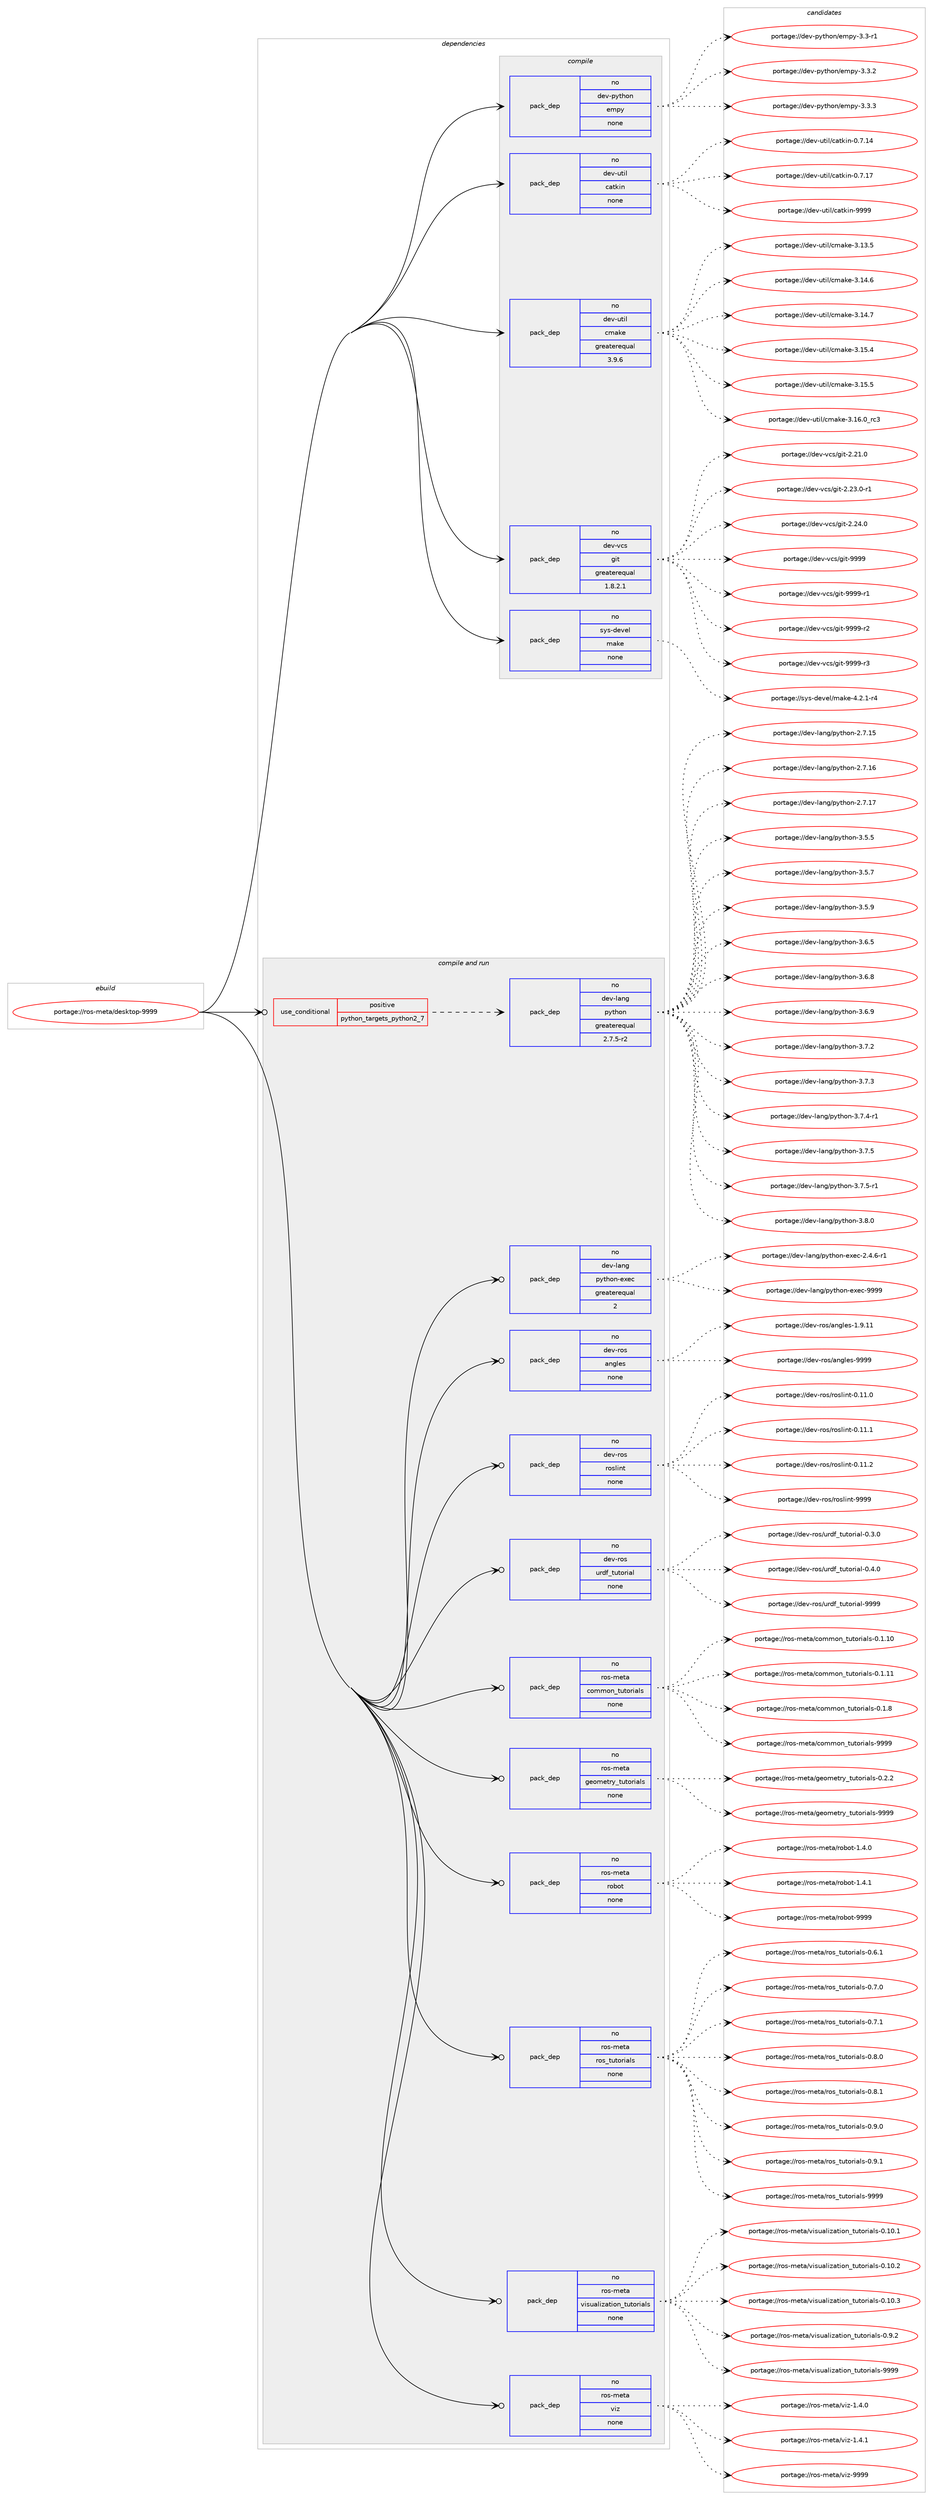 digraph prolog {

# *************
# Graph options
# *************

newrank=true;
concentrate=true;
compound=true;
graph [rankdir=LR,fontname=Helvetica,fontsize=10,ranksep=1.5];#, ranksep=2.5, nodesep=0.2];
edge  [arrowhead=vee];
node  [fontname=Helvetica,fontsize=10];

# **********
# The ebuild
# **********

subgraph cluster_leftcol {
color=gray;
rank=same;
label=<<i>ebuild</i>>;
id [label="portage://ros-meta/desktop-9999", color=red, width=4, href="../ros-meta/desktop-9999.svg"];
}

# ****************
# The dependencies
# ****************

subgraph cluster_midcol {
color=gray;
label=<<i>dependencies</i>>;
subgraph cluster_compile {
fillcolor="#eeeeee";
style=filled;
label=<<i>compile</i>>;
subgraph pack278263 {
dependency379594 [label=<<TABLE BORDER="0" CELLBORDER="1" CELLSPACING="0" CELLPADDING="4" WIDTH="220"><TR><TD ROWSPAN="6" CELLPADDING="30">pack_dep</TD></TR><TR><TD WIDTH="110">no</TD></TR><TR><TD>dev-python</TD></TR><TR><TD>empy</TD></TR><TR><TD>none</TD></TR><TR><TD></TD></TR></TABLE>>, shape=none, color=blue];
}
id:e -> dependency379594:w [weight=20,style="solid",arrowhead="vee"];
subgraph pack278264 {
dependency379595 [label=<<TABLE BORDER="0" CELLBORDER="1" CELLSPACING="0" CELLPADDING="4" WIDTH="220"><TR><TD ROWSPAN="6" CELLPADDING="30">pack_dep</TD></TR><TR><TD WIDTH="110">no</TD></TR><TR><TD>dev-util</TD></TR><TR><TD>catkin</TD></TR><TR><TD>none</TD></TR><TR><TD></TD></TR></TABLE>>, shape=none, color=blue];
}
id:e -> dependency379595:w [weight=20,style="solid",arrowhead="vee"];
subgraph pack278265 {
dependency379596 [label=<<TABLE BORDER="0" CELLBORDER="1" CELLSPACING="0" CELLPADDING="4" WIDTH="220"><TR><TD ROWSPAN="6" CELLPADDING="30">pack_dep</TD></TR><TR><TD WIDTH="110">no</TD></TR><TR><TD>dev-util</TD></TR><TR><TD>cmake</TD></TR><TR><TD>greaterequal</TD></TR><TR><TD>3.9.6</TD></TR></TABLE>>, shape=none, color=blue];
}
id:e -> dependency379596:w [weight=20,style="solid",arrowhead="vee"];
subgraph pack278266 {
dependency379597 [label=<<TABLE BORDER="0" CELLBORDER="1" CELLSPACING="0" CELLPADDING="4" WIDTH="220"><TR><TD ROWSPAN="6" CELLPADDING="30">pack_dep</TD></TR><TR><TD WIDTH="110">no</TD></TR><TR><TD>dev-vcs</TD></TR><TR><TD>git</TD></TR><TR><TD>greaterequal</TD></TR><TR><TD>1.8.2.1</TD></TR></TABLE>>, shape=none, color=blue];
}
id:e -> dependency379597:w [weight=20,style="solid",arrowhead="vee"];
subgraph pack278267 {
dependency379598 [label=<<TABLE BORDER="0" CELLBORDER="1" CELLSPACING="0" CELLPADDING="4" WIDTH="220"><TR><TD ROWSPAN="6" CELLPADDING="30">pack_dep</TD></TR><TR><TD WIDTH="110">no</TD></TR><TR><TD>sys-devel</TD></TR><TR><TD>make</TD></TR><TR><TD>none</TD></TR><TR><TD></TD></TR></TABLE>>, shape=none, color=blue];
}
id:e -> dependency379598:w [weight=20,style="solid",arrowhead="vee"];
}
subgraph cluster_compileandrun {
fillcolor="#eeeeee";
style=filled;
label=<<i>compile and run</i>>;
subgraph cond94903 {
dependency379599 [label=<<TABLE BORDER="0" CELLBORDER="1" CELLSPACING="0" CELLPADDING="4"><TR><TD ROWSPAN="3" CELLPADDING="10">use_conditional</TD></TR><TR><TD>positive</TD></TR><TR><TD>python_targets_python2_7</TD></TR></TABLE>>, shape=none, color=red];
subgraph pack278268 {
dependency379600 [label=<<TABLE BORDER="0" CELLBORDER="1" CELLSPACING="0" CELLPADDING="4" WIDTH="220"><TR><TD ROWSPAN="6" CELLPADDING="30">pack_dep</TD></TR><TR><TD WIDTH="110">no</TD></TR><TR><TD>dev-lang</TD></TR><TR><TD>python</TD></TR><TR><TD>greaterequal</TD></TR><TR><TD>2.7.5-r2</TD></TR></TABLE>>, shape=none, color=blue];
}
dependency379599:e -> dependency379600:w [weight=20,style="dashed",arrowhead="vee"];
}
id:e -> dependency379599:w [weight=20,style="solid",arrowhead="odotvee"];
subgraph pack278269 {
dependency379601 [label=<<TABLE BORDER="0" CELLBORDER="1" CELLSPACING="0" CELLPADDING="4" WIDTH="220"><TR><TD ROWSPAN="6" CELLPADDING="30">pack_dep</TD></TR><TR><TD WIDTH="110">no</TD></TR><TR><TD>dev-lang</TD></TR><TR><TD>python-exec</TD></TR><TR><TD>greaterequal</TD></TR><TR><TD>2</TD></TR></TABLE>>, shape=none, color=blue];
}
id:e -> dependency379601:w [weight=20,style="solid",arrowhead="odotvee"];
subgraph pack278270 {
dependency379602 [label=<<TABLE BORDER="0" CELLBORDER="1" CELLSPACING="0" CELLPADDING="4" WIDTH="220"><TR><TD ROWSPAN="6" CELLPADDING="30">pack_dep</TD></TR><TR><TD WIDTH="110">no</TD></TR><TR><TD>dev-ros</TD></TR><TR><TD>angles</TD></TR><TR><TD>none</TD></TR><TR><TD></TD></TR></TABLE>>, shape=none, color=blue];
}
id:e -> dependency379602:w [weight=20,style="solid",arrowhead="odotvee"];
subgraph pack278271 {
dependency379603 [label=<<TABLE BORDER="0" CELLBORDER="1" CELLSPACING="0" CELLPADDING="4" WIDTH="220"><TR><TD ROWSPAN="6" CELLPADDING="30">pack_dep</TD></TR><TR><TD WIDTH="110">no</TD></TR><TR><TD>dev-ros</TD></TR><TR><TD>roslint</TD></TR><TR><TD>none</TD></TR><TR><TD></TD></TR></TABLE>>, shape=none, color=blue];
}
id:e -> dependency379603:w [weight=20,style="solid",arrowhead="odotvee"];
subgraph pack278272 {
dependency379604 [label=<<TABLE BORDER="0" CELLBORDER="1" CELLSPACING="0" CELLPADDING="4" WIDTH="220"><TR><TD ROWSPAN="6" CELLPADDING="30">pack_dep</TD></TR><TR><TD WIDTH="110">no</TD></TR><TR><TD>dev-ros</TD></TR><TR><TD>urdf_tutorial</TD></TR><TR><TD>none</TD></TR><TR><TD></TD></TR></TABLE>>, shape=none, color=blue];
}
id:e -> dependency379604:w [weight=20,style="solid",arrowhead="odotvee"];
subgraph pack278273 {
dependency379605 [label=<<TABLE BORDER="0" CELLBORDER="1" CELLSPACING="0" CELLPADDING="4" WIDTH="220"><TR><TD ROWSPAN="6" CELLPADDING="30">pack_dep</TD></TR><TR><TD WIDTH="110">no</TD></TR><TR><TD>ros-meta</TD></TR><TR><TD>common_tutorials</TD></TR><TR><TD>none</TD></TR><TR><TD></TD></TR></TABLE>>, shape=none, color=blue];
}
id:e -> dependency379605:w [weight=20,style="solid",arrowhead="odotvee"];
subgraph pack278274 {
dependency379606 [label=<<TABLE BORDER="0" CELLBORDER="1" CELLSPACING="0" CELLPADDING="4" WIDTH="220"><TR><TD ROWSPAN="6" CELLPADDING="30">pack_dep</TD></TR><TR><TD WIDTH="110">no</TD></TR><TR><TD>ros-meta</TD></TR><TR><TD>geometry_tutorials</TD></TR><TR><TD>none</TD></TR><TR><TD></TD></TR></TABLE>>, shape=none, color=blue];
}
id:e -> dependency379606:w [weight=20,style="solid",arrowhead="odotvee"];
subgraph pack278275 {
dependency379607 [label=<<TABLE BORDER="0" CELLBORDER="1" CELLSPACING="0" CELLPADDING="4" WIDTH="220"><TR><TD ROWSPAN="6" CELLPADDING="30">pack_dep</TD></TR><TR><TD WIDTH="110">no</TD></TR><TR><TD>ros-meta</TD></TR><TR><TD>robot</TD></TR><TR><TD>none</TD></TR><TR><TD></TD></TR></TABLE>>, shape=none, color=blue];
}
id:e -> dependency379607:w [weight=20,style="solid",arrowhead="odotvee"];
subgraph pack278276 {
dependency379608 [label=<<TABLE BORDER="0" CELLBORDER="1" CELLSPACING="0" CELLPADDING="4" WIDTH="220"><TR><TD ROWSPAN="6" CELLPADDING="30">pack_dep</TD></TR><TR><TD WIDTH="110">no</TD></TR><TR><TD>ros-meta</TD></TR><TR><TD>ros_tutorials</TD></TR><TR><TD>none</TD></TR><TR><TD></TD></TR></TABLE>>, shape=none, color=blue];
}
id:e -> dependency379608:w [weight=20,style="solid",arrowhead="odotvee"];
subgraph pack278277 {
dependency379609 [label=<<TABLE BORDER="0" CELLBORDER="1" CELLSPACING="0" CELLPADDING="4" WIDTH="220"><TR><TD ROWSPAN="6" CELLPADDING="30">pack_dep</TD></TR><TR><TD WIDTH="110">no</TD></TR><TR><TD>ros-meta</TD></TR><TR><TD>visualization_tutorials</TD></TR><TR><TD>none</TD></TR><TR><TD></TD></TR></TABLE>>, shape=none, color=blue];
}
id:e -> dependency379609:w [weight=20,style="solid",arrowhead="odotvee"];
subgraph pack278278 {
dependency379610 [label=<<TABLE BORDER="0" CELLBORDER="1" CELLSPACING="0" CELLPADDING="4" WIDTH="220"><TR><TD ROWSPAN="6" CELLPADDING="30">pack_dep</TD></TR><TR><TD WIDTH="110">no</TD></TR><TR><TD>ros-meta</TD></TR><TR><TD>viz</TD></TR><TR><TD>none</TD></TR><TR><TD></TD></TR></TABLE>>, shape=none, color=blue];
}
id:e -> dependency379610:w [weight=20,style="solid",arrowhead="odotvee"];
}
subgraph cluster_run {
fillcolor="#eeeeee";
style=filled;
label=<<i>run</i>>;
}
}

# **************
# The candidates
# **************

subgraph cluster_choices {
rank=same;
color=gray;
label=<<i>candidates</i>>;

subgraph choice278263 {
color=black;
nodesep=1;
choiceportage1001011184511212111610411111047101109112121455146514511449 [label="portage://dev-python/empy-3.3-r1", color=red, width=4,href="../dev-python/empy-3.3-r1.svg"];
choiceportage1001011184511212111610411111047101109112121455146514650 [label="portage://dev-python/empy-3.3.2", color=red, width=4,href="../dev-python/empy-3.3.2.svg"];
choiceportage1001011184511212111610411111047101109112121455146514651 [label="portage://dev-python/empy-3.3.3", color=red, width=4,href="../dev-python/empy-3.3.3.svg"];
dependency379594:e -> choiceportage1001011184511212111610411111047101109112121455146514511449:w [style=dotted,weight="100"];
dependency379594:e -> choiceportage1001011184511212111610411111047101109112121455146514650:w [style=dotted,weight="100"];
dependency379594:e -> choiceportage1001011184511212111610411111047101109112121455146514651:w [style=dotted,weight="100"];
}
subgraph choice278264 {
color=black;
nodesep=1;
choiceportage1001011184511711610510847999711610710511045484655464952 [label="portage://dev-util/catkin-0.7.14", color=red, width=4,href="../dev-util/catkin-0.7.14.svg"];
choiceportage1001011184511711610510847999711610710511045484655464955 [label="portage://dev-util/catkin-0.7.17", color=red, width=4,href="../dev-util/catkin-0.7.17.svg"];
choiceportage100101118451171161051084799971161071051104557575757 [label="portage://dev-util/catkin-9999", color=red, width=4,href="../dev-util/catkin-9999.svg"];
dependency379595:e -> choiceportage1001011184511711610510847999711610710511045484655464952:w [style=dotted,weight="100"];
dependency379595:e -> choiceportage1001011184511711610510847999711610710511045484655464955:w [style=dotted,weight="100"];
dependency379595:e -> choiceportage100101118451171161051084799971161071051104557575757:w [style=dotted,weight="100"];
}
subgraph choice278265 {
color=black;
nodesep=1;
choiceportage1001011184511711610510847991099710710145514649514653 [label="portage://dev-util/cmake-3.13.5", color=red, width=4,href="../dev-util/cmake-3.13.5.svg"];
choiceportage1001011184511711610510847991099710710145514649524654 [label="portage://dev-util/cmake-3.14.6", color=red, width=4,href="../dev-util/cmake-3.14.6.svg"];
choiceportage1001011184511711610510847991099710710145514649524655 [label="portage://dev-util/cmake-3.14.7", color=red, width=4,href="../dev-util/cmake-3.14.7.svg"];
choiceportage1001011184511711610510847991099710710145514649534652 [label="portage://dev-util/cmake-3.15.4", color=red, width=4,href="../dev-util/cmake-3.15.4.svg"];
choiceportage1001011184511711610510847991099710710145514649534653 [label="portage://dev-util/cmake-3.15.5", color=red, width=4,href="../dev-util/cmake-3.15.5.svg"];
choiceportage1001011184511711610510847991099710710145514649544648951149951 [label="portage://dev-util/cmake-3.16.0_rc3", color=red, width=4,href="../dev-util/cmake-3.16.0_rc3.svg"];
dependency379596:e -> choiceportage1001011184511711610510847991099710710145514649514653:w [style=dotted,weight="100"];
dependency379596:e -> choiceportage1001011184511711610510847991099710710145514649524654:w [style=dotted,weight="100"];
dependency379596:e -> choiceportage1001011184511711610510847991099710710145514649524655:w [style=dotted,weight="100"];
dependency379596:e -> choiceportage1001011184511711610510847991099710710145514649534652:w [style=dotted,weight="100"];
dependency379596:e -> choiceportage1001011184511711610510847991099710710145514649534653:w [style=dotted,weight="100"];
dependency379596:e -> choiceportage1001011184511711610510847991099710710145514649544648951149951:w [style=dotted,weight="100"];
}
subgraph choice278266 {
color=black;
nodesep=1;
choiceportage10010111845118991154710310511645504650494648 [label="portage://dev-vcs/git-2.21.0", color=red, width=4,href="../dev-vcs/git-2.21.0.svg"];
choiceportage100101118451189911547103105116455046505146484511449 [label="portage://dev-vcs/git-2.23.0-r1", color=red, width=4,href="../dev-vcs/git-2.23.0-r1.svg"];
choiceportage10010111845118991154710310511645504650524648 [label="portage://dev-vcs/git-2.24.0", color=red, width=4,href="../dev-vcs/git-2.24.0.svg"];
choiceportage1001011184511899115471031051164557575757 [label="portage://dev-vcs/git-9999", color=red, width=4,href="../dev-vcs/git-9999.svg"];
choiceportage10010111845118991154710310511645575757574511449 [label="portage://dev-vcs/git-9999-r1", color=red, width=4,href="../dev-vcs/git-9999-r1.svg"];
choiceportage10010111845118991154710310511645575757574511450 [label="portage://dev-vcs/git-9999-r2", color=red, width=4,href="../dev-vcs/git-9999-r2.svg"];
choiceportage10010111845118991154710310511645575757574511451 [label="portage://dev-vcs/git-9999-r3", color=red, width=4,href="../dev-vcs/git-9999-r3.svg"];
dependency379597:e -> choiceportage10010111845118991154710310511645504650494648:w [style=dotted,weight="100"];
dependency379597:e -> choiceportage100101118451189911547103105116455046505146484511449:w [style=dotted,weight="100"];
dependency379597:e -> choiceportage10010111845118991154710310511645504650524648:w [style=dotted,weight="100"];
dependency379597:e -> choiceportage1001011184511899115471031051164557575757:w [style=dotted,weight="100"];
dependency379597:e -> choiceportage10010111845118991154710310511645575757574511449:w [style=dotted,weight="100"];
dependency379597:e -> choiceportage10010111845118991154710310511645575757574511450:w [style=dotted,weight="100"];
dependency379597:e -> choiceportage10010111845118991154710310511645575757574511451:w [style=dotted,weight="100"];
}
subgraph choice278267 {
color=black;
nodesep=1;
choiceportage1151211154510010111810110847109971071014552465046494511452 [label="portage://sys-devel/make-4.2.1-r4", color=red, width=4,href="../sys-devel/make-4.2.1-r4.svg"];
dependency379598:e -> choiceportage1151211154510010111810110847109971071014552465046494511452:w [style=dotted,weight="100"];
}
subgraph choice278268 {
color=black;
nodesep=1;
choiceportage10010111845108971101034711212111610411111045504655464953 [label="portage://dev-lang/python-2.7.15", color=red, width=4,href="../dev-lang/python-2.7.15.svg"];
choiceportage10010111845108971101034711212111610411111045504655464954 [label="portage://dev-lang/python-2.7.16", color=red, width=4,href="../dev-lang/python-2.7.16.svg"];
choiceportage10010111845108971101034711212111610411111045504655464955 [label="portage://dev-lang/python-2.7.17", color=red, width=4,href="../dev-lang/python-2.7.17.svg"];
choiceportage100101118451089711010347112121116104111110455146534653 [label="portage://dev-lang/python-3.5.5", color=red, width=4,href="../dev-lang/python-3.5.5.svg"];
choiceportage100101118451089711010347112121116104111110455146534655 [label="portage://dev-lang/python-3.5.7", color=red, width=4,href="../dev-lang/python-3.5.7.svg"];
choiceportage100101118451089711010347112121116104111110455146534657 [label="portage://dev-lang/python-3.5.9", color=red, width=4,href="../dev-lang/python-3.5.9.svg"];
choiceportage100101118451089711010347112121116104111110455146544653 [label="portage://dev-lang/python-3.6.5", color=red, width=4,href="../dev-lang/python-3.6.5.svg"];
choiceportage100101118451089711010347112121116104111110455146544656 [label="portage://dev-lang/python-3.6.8", color=red, width=4,href="../dev-lang/python-3.6.8.svg"];
choiceportage100101118451089711010347112121116104111110455146544657 [label="portage://dev-lang/python-3.6.9", color=red, width=4,href="../dev-lang/python-3.6.9.svg"];
choiceportage100101118451089711010347112121116104111110455146554650 [label="portage://dev-lang/python-3.7.2", color=red, width=4,href="../dev-lang/python-3.7.2.svg"];
choiceportage100101118451089711010347112121116104111110455146554651 [label="portage://dev-lang/python-3.7.3", color=red, width=4,href="../dev-lang/python-3.7.3.svg"];
choiceportage1001011184510897110103471121211161041111104551465546524511449 [label="portage://dev-lang/python-3.7.4-r1", color=red, width=4,href="../dev-lang/python-3.7.4-r1.svg"];
choiceportage100101118451089711010347112121116104111110455146554653 [label="portage://dev-lang/python-3.7.5", color=red, width=4,href="../dev-lang/python-3.7.5.svg"];
choiceportage1001011184510897110103471121211161041111104551465546534511449 [label="portage://dev-lang/python-3.7.5-r1", color=red, width=4,href="../dev-lang/python-3.7.5-r1.svg"];
choiceportage100101118451089711010347112121116104111110455146564648 [label="portage://dev-lang/python-3.8.0", color=red, width=4,href="../dev-lang/python-3.8.0.svg"];
dependency379600:e -> choiceportage10010111845108971101034711212111610411111045504655464953:w [style=dotted,weight="100"];
dependency379600:e -> choiceportage10010111845108971101034711212111610411111045504655464954:w [style=dotted,weight="100"];
dependency379600:e -> choiceportage10010111845108971101034711212111610411111045504655464955:w [style=dotted,weight="100"];
dependency379600:e -> choiceportage100101118451089711010347112121116104111110455146534653:w [style=dotted,weight="100"];
dependency379600:e -> choiceportage100101118451089711010347112121116104111110455146534655:w [style=dotted,weight="100"];
dependency379600:e -> choiceportage100101118451089711010347112121116104111110455146534657:w [style=dotted,weight="100"];
dependency379600:e -> choiceportage100101118451089711010347112121116104111110455146544653:w [style=dotted,weight="100"];
dependency379600:e -> choiceportage100101118451089711010347112121116104111110455146544656:w [style=dotted,weight="100"];
dependency379600:e -> choiceportage100101118451089711010347112121116104111110455146544657:w [style=dotted,weight="100"];
dependency379600:e -> choiceportage100101118451089711010347112121116104111110455146554650:w [style=dotted,weight="100"];
dependency379600:e -> choiceportage100101118451089711010347112121116104111110455146554651:w [style=dotted,weight="100"];
dependency379600:e -> choiceportage1001011184510897110103471121211161041111104551465546524511449:w [style=dotted,weight="100"];
dependency379600:e -> choiceportage100101118451089711010347112121116104111110455146554653:w [style=dotted,weight="100"];
dependency379600:e -> choiceportage1001011184510897110103471121211161041111104551465546534511449:w [style=dotted,weight="100"];
dependency379600:e -> choiceportage100101118451089711010347112121116104111110455146564648:w [style=dotted,weight="100"];
}
subgraph choice278269 {
color=black;
nodesep=1;
choiceportage10010111845108971101034711212111610411111045101120101994550465246544511449 [label="portage://dev-lang/python-exec-2.4.6-r1", color=red, width=4,href="../dev-lang/python-exec-2.4.6-r1.svg"];
choiceportage10010111845108971101034711212111610411111045101120101994557575757 [label="portage://dev-lang/python-exec-9999", color=red, width=4,href="../dev-lang/python-exec-9999.svg"];
dependency379601:e -> choiceportage10010111845108971101034711212111610411111045101120101994550465246544511449:w [style=dotted,weight="100"];
dependency379601:e -> choiceportage10010111845108971101034711212111610411111045101120101994557575757:w [style=dotted,weight="100"];
}
subgraph choice278270 {
color=black;
nodesep=1;
choiceportage10010111845114111115479711010310810111545494657464949 [label="portage://dev-ros/angles-1.9.11", color=red, width=4,href="../dev-ros/angles-1.9.11.svg"];
choiceportage1001011184511411111547971101031081011154557575757 [label="portage://dev-ros/angles-9999", color=red, width=4,href="../dev-ros/angles-9999.svg"];
dependency379602:e -> choiceportage10010111845114111115479711010310810111545494657464949:w [style=dotted,weight="100"];
dependency379602:e -> choiceportage1001011184511411111547971101031081011154557575757:w [style=dotted,weight="100"];
}
subgraph choice278271 {
color=black;
nodesep=1;
choiceportage100101118451141111154711411111510810511011645484649494648 [label="portage://dev-ros/roslint-0.11.0", color=red, width=4,href="../dev-ros/roslint-0.11.0.svg"];
choiceportage100101118451141111154711411111510810511011645484649494649 [label="portage://dev-ros/roslint-0.11.1", color=red, width=4,href="../dev-ros/roslint-0.11.1.svg"];
choiceportage100101118451141111154711411111510810511011645484649494650 [label="portage://dev-ros/roslint-0.11.2", color=red, width=4,href="../dev-ros/roslint-0.11.2.svg"];
choiceportage10010111845114111115471141111151081051101164557575757 [label="portage://dev-ros/roslint-9999", color=red, width=4,href="../dev-ros/roslint-9999.svg"];
dependency379603:e -> choiceportage100101118451141111154711411111510810511011645484649494648:w [style=dotted,weight="100"];
dependency379603:e -> choiceportage100101118451141111154711411111510810511011645484649494649:w [style=dotted,weight="100"];
dependency379603:e -> choiceportage100101118451141111154711411111510810511011645484649494650:w [style=dotted,weight="100"];
dependency379603:e -> choiceportage10010111845114111115471141111151081051101164557575757:w [style=dotted,weight="100"];
}
subgraph choice278272 {
color=black;
nodesep=1;
choiceportage10010111845114111115471171141001029511611711611111410597108454846514648 [label="portage://dev-ros/urdf_tutorial-0.3.0", color=red, width=4,href="../dev-ros/urdf_tutorial-0.3.0.svg"];
choiceportage10010111845114111115471171141001029511611711611111410597108454846524648 [label="portage://dev-ros/urdf_tutorial-0.4.0", color=red, width=4,href="../dev-ros/urdf_tutorial-0.4.0.svg"];
choiceportage100101118451141111154711711410010295116117116111114105971084557575757 [label="portage://dev-ros/urdf_tutorial-9999", color=red, width=4,href="../dev-ros/urdf_tutorial-9999.svg"];
dependency379604:e -> choiceportage10010111845114111115471171141001029511611711611111410597108454846514648:w [style=dotted,weight="100"];
dependency379604:e -> choiceportage10010111845114111115471171141001029511611711611111410597108454846524648:w [style=dotted,weight="100"];
dependency379604:e -> choiceportage100101118451141111154711711410010295116117116111114105971084557575757:w [style=dotted,weight="100"];
}
subgraph choice278273 {
color=black;
nodesep=1;
choiceportage11411111545109101116974799111109109111110951161171161111141059710811545484649464948 [label="portage://ros-meta/common_tutorials-0.1.10", color=red, width=4,href="../ros-meta/common_tutorials-0.1.10.svg"];
choiceportage11411111545109101116974799111109109111110951161171161111141059710811545484649464949 [label="portage://ros-meta/common_tutorials-0.1.11", color=red, width=4,href="../ros-meta/common_tutorials-0.1.11.svg"];
choiceportage114111115451091011169747991111091091111109511611711611111410597108115454846494656 [label="portage://ros-meta/common_tutorials-0.1.8", color=red, width=4,href="../ros-meta/common_tutorials-0.1.8.svg"];
choiceportage1141111154510910111697479911110910911111095116117116111114105971081154557575757 [label="portage://ros-meta/common_tutorials-9999", color=red, width=4,href="../ros-meta/common_tutorials-9999.svg"];
dependency379605:e -> choiceportage11411111545109101116974799111109109111110951161171161111141059710811545484649464948:w [style=dotted,weight="100"];
dependency379605:e -> choiceportage11411111545109101116974799111109109111110951161171161111141059710811545484649464949:w [style=dotted,weight="100"];
dependency379605:e -> choiceportage114111115451091011169747991111091091111109511611711611111410597108115454846494656:w [style=dotted,weight="100"];
dependency379605:e -> choiceportage1141111154510910111697479911110910911111095116117116111114105971081154557575757:w [style=dotted,weight="100"];
}
subgraph choice278274 {
color=black;
nodesep=1;
choiceportage1141111154510910111697471031011111091011161141219511611711611111410597108115454846504650 [label="portage://ros-meta/geometry_tutorials-0.2.2", color=red, width=4,href="../ros-meta/geometry_tutorials-0.2.2.svg"];
choiceportage11411111545109101116974710310111110910111611412195116117116111114105971081154557575757 [label="portage://ros-meta/geometry_tutorials-9999", color=red, width=4,href="../ros-meta/geometry_tutorials-9999.svg"];
dependency379606:e -> choiceportage1141111154510910111697471031011111091011161141219511611711611111410597108115454846504650:w [style=dotted,weight="100"];
dependency379606:e -> choiceportage11411111545109101116974710310111110910111611412195116117116111114105971081154557575757:w [style=dotted,weight="100"];
}
subgraph choice278275 {
color=black;
nodesep=1;
choiceportage11411111545109101116974711411198111116454946524648 [label="portage://ros-meta/robot-1.4.0", color=red, width=4,href="../ros-meta/robot-1.4.0.svg"];
choiceportage11411111545109101116974711411198111116454946524649 [label="portage://ros-meta/robot-1.4.1", color=red, width=4,href="../ros-meta/robot-1.4.1.svg"];
choiceportage114111115451091011169747114111981111164557575757 [label="portage://ros-meta/robot-9999", color=red, width=4,href="../ros-meta/robot-9999.svg"];
dependency379607:e -> choiceportage11411111545109101116974711411198111116454946524648:w [style=dotted,weight="100"];
dependency379607:e -> choiceportage11411111545109101116974711411198111116454946524649:w [style=dotted,weight="100"];
dependency379607:e -> choiceportage114111115451091011169747114111981111164557575757:w [style=dotted,weight="100"];
}
subgraph choice278276 {
color=black;
nodesep=1;
choiceportage1141111154510910111697471141111159511611711611111410597108115454846544649 [label="portage://ros-meta/ros_tutorials-0.6.1", color=red, width=4,href="../ros-meta/ros_tutorials-0.6.1.svg"];
choiceportage1141111154510910111697471141111159511611711611111410597108115454846554648 [label="portage://ros-meta/ros_tutorials-0.7.0", color=red, width=4,href="../ros-meta/ros_tutorials-0.7.0.svg"];
choiceportage1141111154510910111697471141111159511611711611111410597108115454846554649 [label="portage://ros-meta/ros_tutorials-0.7.1", color=red, width=4,href="../ros-meta/ros_tutorials-0.7.1.svg"];
choiceportage1141111154510910111697471141111159511611711611111410597108115454846564648 [label="portage://ros-meta/ros_tutorials-0.8.0", color=red, width=4,href="../ros-meta/ros_tutorials-0.8.0.svg"];
choiceportage1141111154510910111697471141111159511611711611111410597108115454846564649 [label="portage://ros-meta/ros_tutorials-0.8.1", color=red, width=4,href="../ros-meta/ros_tutorials-0.8.1.svg"];
choiceportage1141111154510910111697471141111159511611711611111410597108115454846574648 [label="portage://ros-meta/ros_tutorials-0.9.0", color=red, width=4,href="../ros-meta/ros_tutorials-0.9.0.svg"];
choiceportage1141111154510910111697471141111159511611711611111410597108115454846574649 [label="portage://ros-meta/ros_tutorials-0.9.1", color=red, width=4,href="../ros-meta/ros_tutorials-0.9.1.svg"];
choiceportage11411111545109101116974711411111595116117116111114105971081154557575757 [label="portage://ros-meta/ros_tutorials-9999", color=red, width=4,href="../ros-meta/ros_tutorials-9999.svg"];
dependency379608:e -> choiceportage1141111154510910111697471141111159511611711611111410597108115454846544649:w [style=dotted,weight="100"];
dependency379608:e -> choiceportage1141111154510910111697471141111159511611711611111410597108115454846554648:w [style=dotted,weight="100"];
dependency379608:e -> choiceportage1141111154510910111697471141111159511611711611111410597108115454846554649:w [style=dotted,weight="100"];
dependency379608:e -> choiceportage1141111154510910111697471141111159511611711611111410597108115454846564648:w [style=dotted,weight="100"];
dependency379608:e -> choiceportage1141111154510910111697471141111159511611711611111410597108115454846564649:w [style=dotted,weight="100"];
dependency379608:e -> choiceportage1141111154510910111697471141111159511611711611111410597108115454846574648:w [style=dotted,weight="100"];
dependency379608:e -> choiceportage1141111154510910111697471141111159511611711611111410597108115454846574649:w [style=dotted,weight="100"];
dependency379608:e -> choiceportage11411111545109101116974711411111595116117116111114105971081154557575757:w [style=dotted,weight="100"];
}
subgraph choice278277 {
color=black;
nodesep=1;
choiceportage1141111154510910111697471181051151179710810512297116105111110951161171161111141059710811545484649484649 [label="portage://ros-meta/visualization_tutorials-0.10.1", color=red, width=4,href="../ros-meta/visualization_tutorials-0.10.1.svg"];
choiceportage1141111154510910111697471181051151179710810512297116105111110951161171161111141059710811545484649484650 [label="portage://ros-meta/visualization_tutorials-0.10.2", color=red, width=4,href="../ros-meta/visualization_tutorials-0.10.2.svg"];
choiceportage1141111154510910111697471181051151179710810512297116105111110951161171161111141059710811545484649484651 [label="portage://ros-meta/visualization_tutorials-0.10.3", color=red, width=4,href="../ros-meta/visualization_tutorials-0.10.3.svg"];
choiceportage11411111545109101116974711810511511797108105122971161051111109511611711611111410597108115454846574650 [label="portage://ros-meta/visualization_tutorials-0.9.2", color=red, width=4,href="../ros-meta/visualization_tutorials-0.9.2.svg"];
choiceportage114111115451091011169747118105115117971081051229711610511111095116117116111114105971081154557575757 [label="portage://ros-meta/visualization_tutorials-9999", color=red, width=4,href="../ros-meta/visualization_tutorials-9999.svg"];
dependency379609:e -> choiceportage1141111154510910111697471181051151179710810512297116105111110951161171161111141059710811545484649484649:w [style=dotted,weight="100"];
dependency379609:e -> choiceportage1141111154510910111697471181051151179710810512297116105111110951161171161111141059710811545484649484650:w [style=dotted,weight="100"];
dependency379609:e -> choiceportage1141111154510910111697471181051151179710810512297116105111110951161171161111141059710811545484649484651:w [style=dotted,weight="100"];
dependency379609:e -> choiceportage11411111545109101116974711810511511797108105122971161051111109511611711611111410597108115454846574650:w [style=dotted,weight="100"];
dependency379609:e -> choiceportage114111115451091011169747118105115117971081051229711610511111095116117116111114105971081154557575757:w [style=dotted,weight="100"];
}
subgraph choice278278 {
color=black;
nodesep=1;
choiceportage114111115451091011169747118105122454946524648 [label="portage://ros-meta/viz-1.4.0", color=red, width=4,href="../ros-meta/viz-1.4.0.svg"];
choiceportage114111115451091011169747118105122454946524649 [label="portage://ros-meta/viz-1.4.1", color=red, width=4,href="../ros-meta/viz-1.4.1.svg"];
choiceportage1141111154510910111697471181051224557575757 [label="portage://ros-meta/viz-9999", color=red, width=4,href="../ros-meta/viz-9999.svg"];
dependency379610:e -> choiceportage114111115451091011169747118105122454946524648:w [style=dotted,weight="100"];
dependency379610:e -> choiceportage114111115451091011169747118105122454946524649:w [style=dotted,weight="100"];
dependency379610:e -> choiceportage1141111154510910111697471181051224557575757:w [style=dotted,weight="100"];
}
}

}
